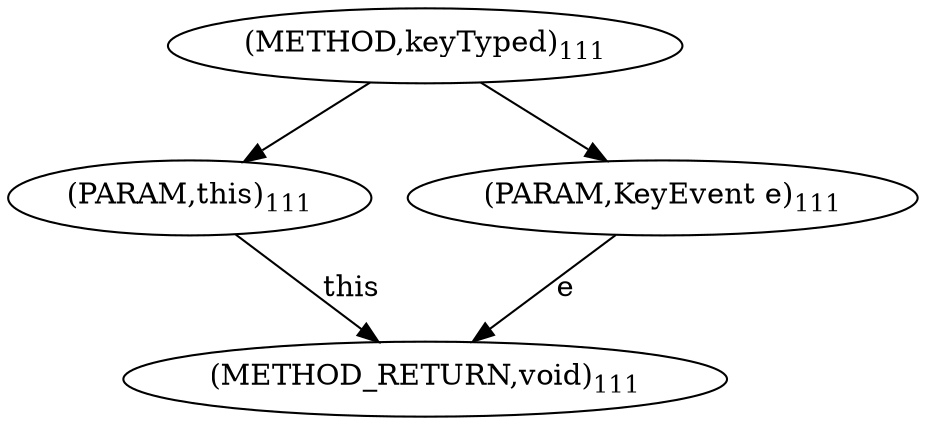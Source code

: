 digraph "keyTyped" {  
"833" [label = <(METHOD,keyTyped)<SUB>111</SUB>> ]
"839" [label = <(METHOD_RETURN,void)<SUB>111</SUB>> ]
"834" [label = <(PARAM,this)<SUB>111</SUB>> ]
"835" [label = <(PARAM,KeyEvent e)<SUB>111</SUB>> ]
  "834" -> "839"  [ label = "this"] 
  "835" -> "839"  [ label = "e"] 
  "833" -> "834" 
  "833" -> "835" 
}
